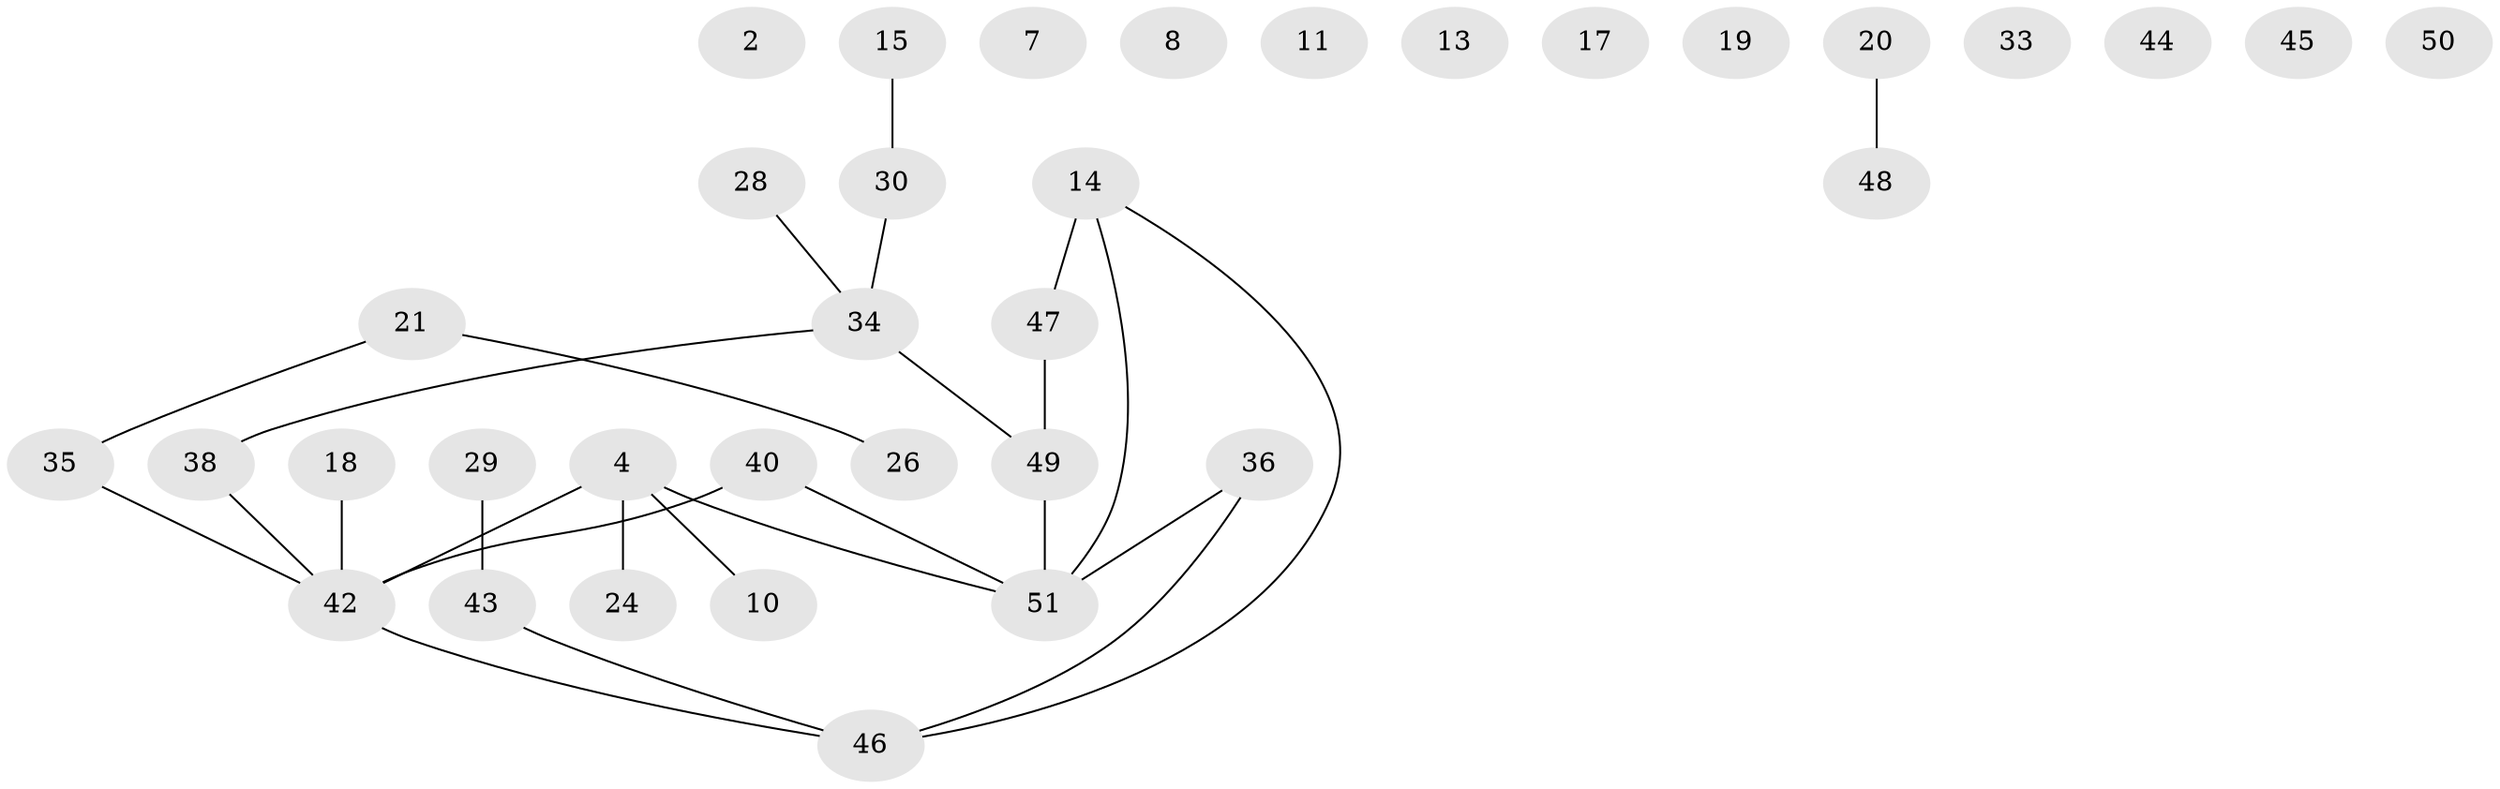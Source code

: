 // original degree distribution, {2: 0.35294117647058826, 0: 0.21568627450980393, 5: 0.0784313725490196, 4: 0.0392156862745098, 1: 0.19607843137254902, 3: 0.11764705882352941}
// Generated by graph-tools (version 1.1) at 2025/42/03/04/25 21:42:46]
// undirected, 35 vertices, 27 edges
graph export_dot {
graph [start="1"]
  node [color=gray90,style=filled];
  2;
  4;
  7;
  8;
  10;
  11;
  13;
  14;
  15;
  17;
  18;
  19;
  20;
  21;
  24;
  26;
  28;
  29;
  30;
  33;
  34 [super="+23"];
  35;
  36 [super="+25+32"];
  38;
  40;
  42 [super="+22"];
  43;
  44;
  45;
  46 [super="+12+16"];
  47 [super="+37"];
  48;
  49 [super="+41"];
  50;
  51 [super="+3"];
  4 -- 10;
  4 -- 24;
  4 -- 42 [weight=2];
  4 -- 51;
  14 -- 47 [weight=2];
  14 -- 51;
  14 -- 46;
  15 -- 30;
  18 -- 42 [weight=2];
  20 -- 48;
  21 -- 26;
  21 -- 35;
  28 -- 34;
  29 -- 43;
  30 -- 34;
  34 -- 49;
  34 -- 38;
  35 -- 42;
  36 -- 51;
  36 -- 46;
  38 -- 42;
  40 -- 42;
  40 -- 51;
  42 -- 46;
  43 -- 46;
  47 -- 49;
  49 -- 51;
}
